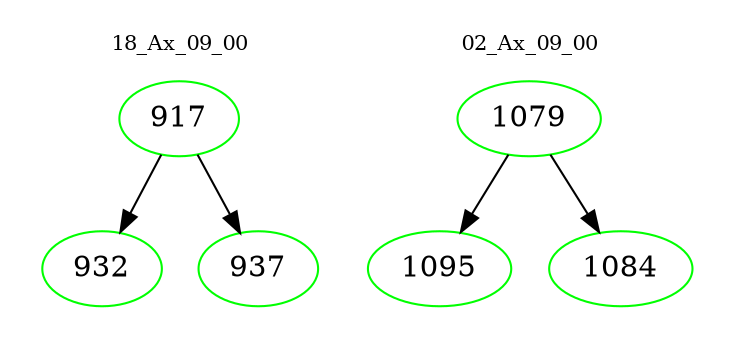 digraph{
subgraph cluster_0 {
color = white
label = "18_Ax_09_00";
fontsize=10;
T0_917 [label="917", color="green"]
T0_917 -> T0_932 [color="black"]
T0_932 [label="932", color="green"]
T0_917 -> T0_937 [color="black"]
T0_937 [label="937", color="green"]
}
subgraph cluster_1 {
color = white
label = "02_Ax_09_00";
fontsize=10;
T1_1079 [label="1079", color="green"]
T1_1079 -> T1_1095 [color="black"]
T1_1095 [label="1095", color="green"]
T1_1079 -> T1_1084 [color="black"]
T1_1084 [label="1084", color="green"]
}
}
